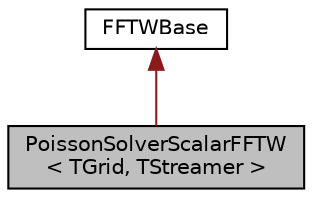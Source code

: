 digraph "PoissonSolverScalarFFTW&lt; TGrid, TStreamer &gt;"
{
  edge [fontname="Helvetica",fontsize="10",labelfontname="Helvetica",labelfontsize="10"];
  node [fontname="Helvetica",fontsize="10",shape=record];
  Node1 [label="PoissonSolverScalarFFTW\l\< TGrid, TStreamer \>",height=0.2,width=0.4,color="black", fillcolor="grey75", style="filled", fontcolor="black"];
  Node2 -> Node1 [dir="back",color="firebrick4",fontsize="10",style="solid",fontname="Helvetica"];
  Node2 [label="FFTWBase",height=0.2,width=0.4,color="black", fillcolor="white", style="filled",URL="$class_f_f_t_w_base.html"];
}
